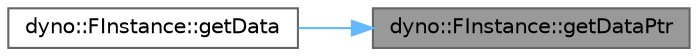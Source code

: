 digraph "dyno::FInstance::getDataPtr"
{
 // LATEX_PDF_SIZE
  bgcolor="transparent";
  edge [fontname=Helvetica,fontsize=10,labelfontname=Helvetica,labelfontsize=10];
  node [fontname=Helvetica,fontsize=10,shape=box,height=0.2,width=0.4];
  rankdir="RL";
  Node1 [id="Node000001",label="dyno::FInstance::getDataPtr",height=0.2,width=0.4,color="gray40", fillcolor="grey60", style="filled", fontcolor="black",tooltip=" "];
  Node1 -> Node2 [id="edge1_Node000001_Node000002",dir="back",color="steelblue1",style="solid",tooltip=" "];
  Node2 [id="Node000002",label="dyno::FInstance::getData",height=0.2,width=0.4,color="grey40", fillcolor="white", style="filled",URL="$classdyno_1_1_f_instance.html#ad92a7464cbeac7038d5d2d88a01c1707",tooltip=" "];
}
